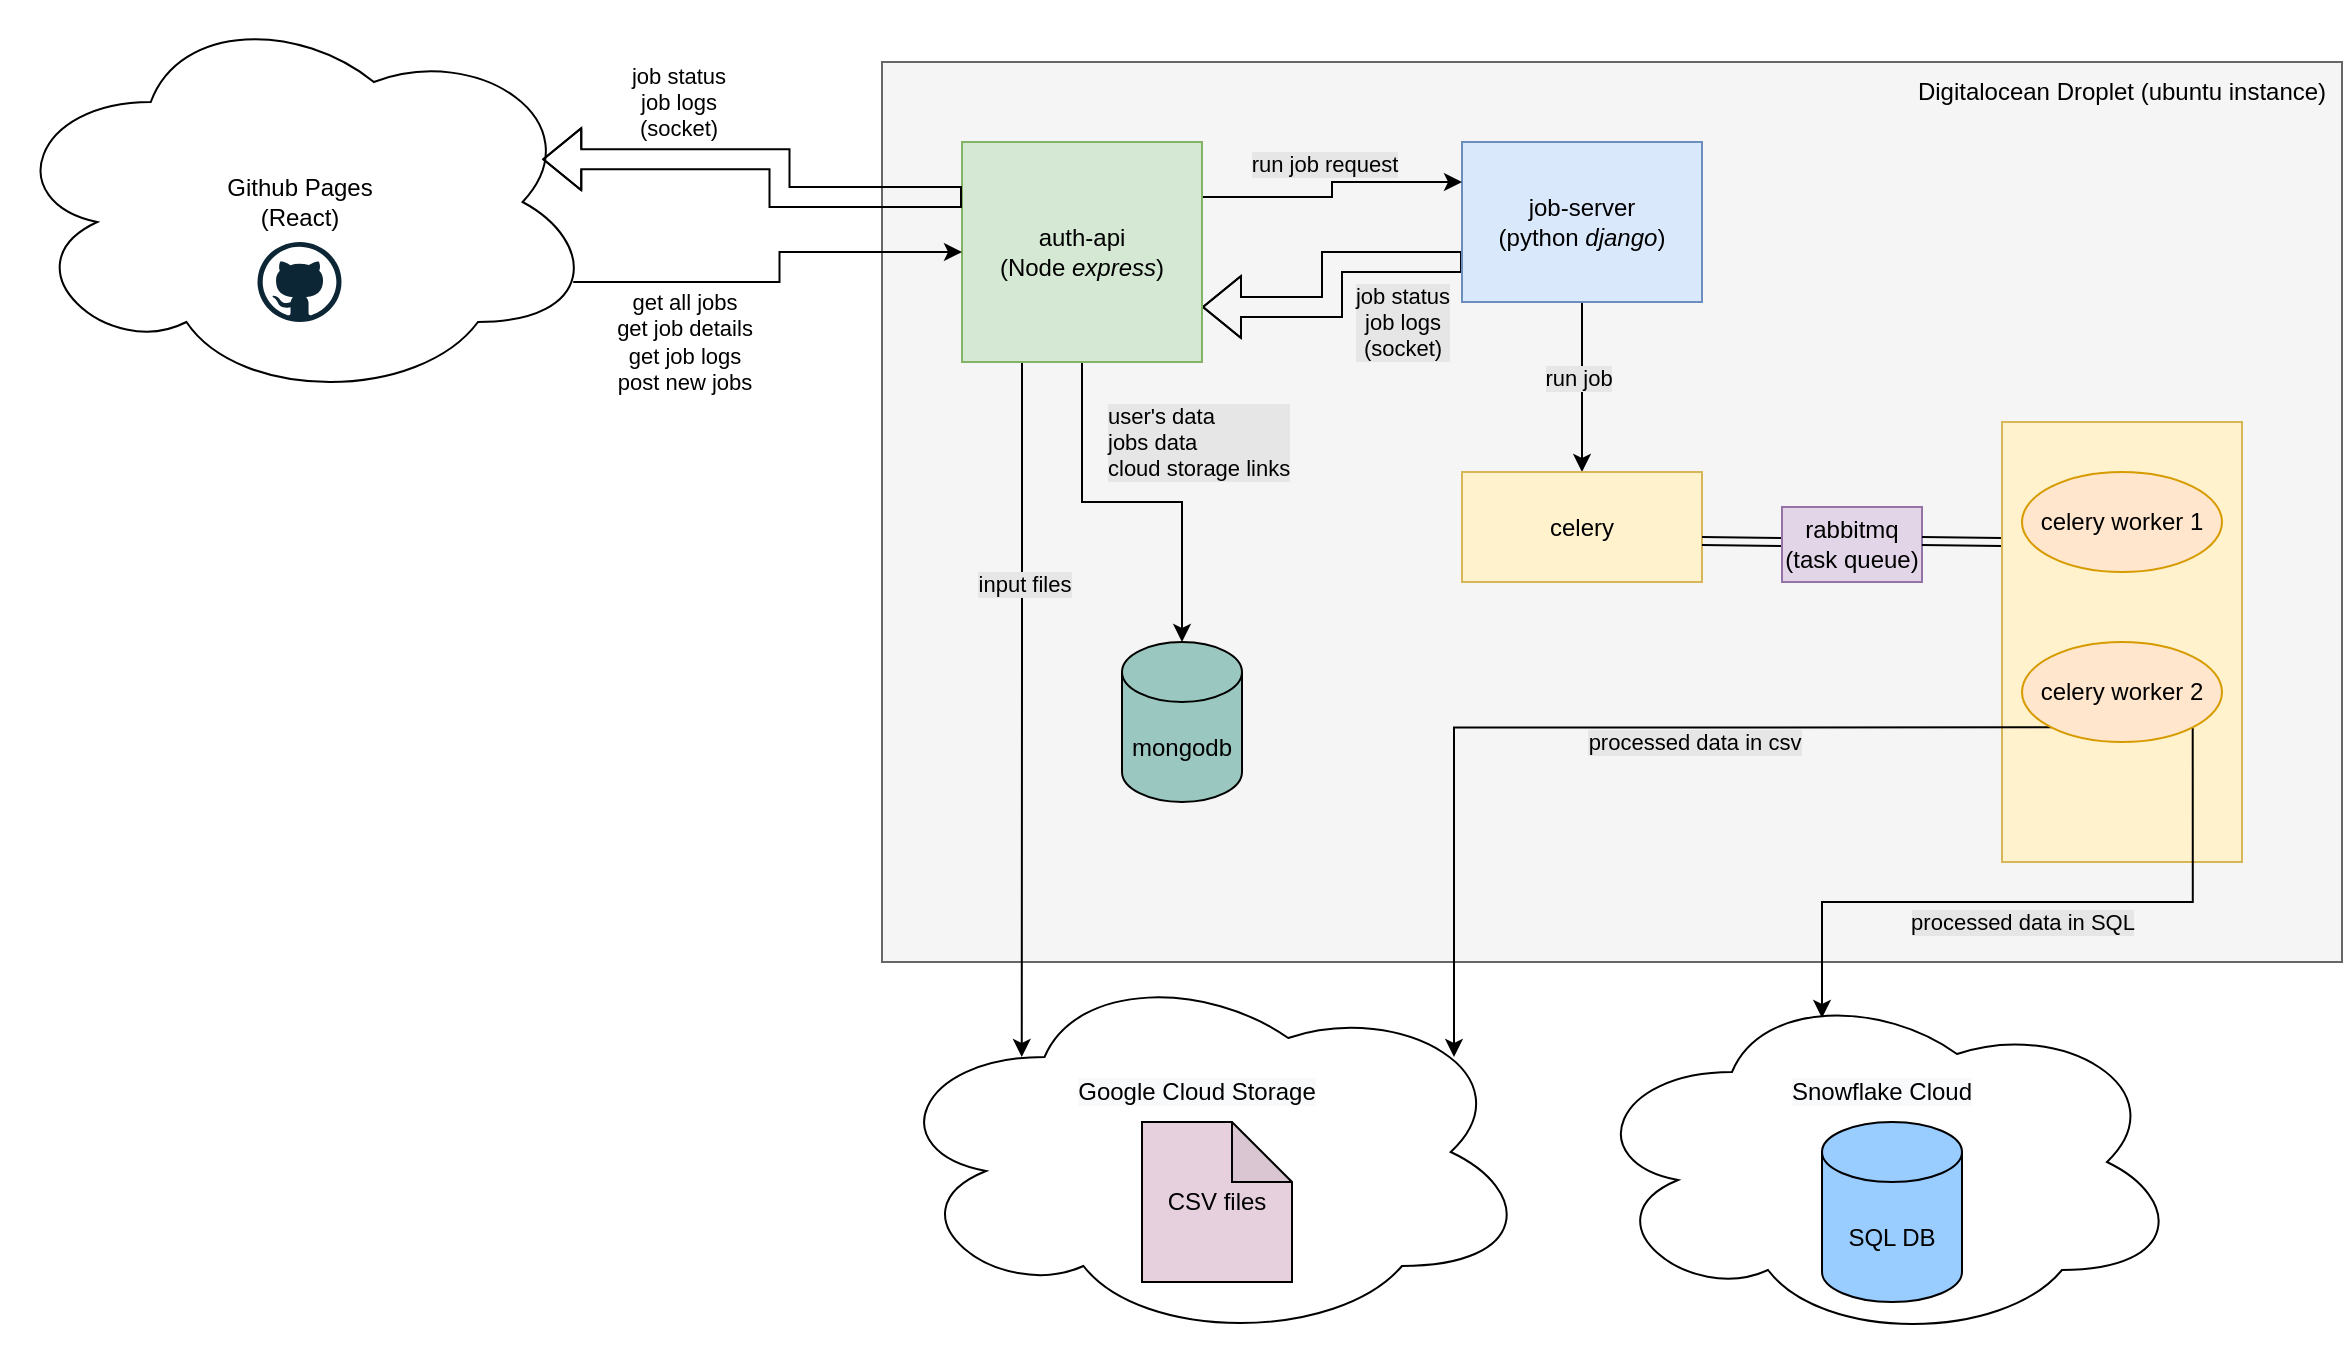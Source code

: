 <mxfile version="15.8.6" type="device"><diagram id="Zf_5vTIU2N5EF-3teEYj" name="Page-1"><mxGraphModel dx="2084" dy="773" grid="1" gridSize="10" guides="1" tooltips="1" connect="1" arrows="1" fold="1" page="1" pageScale="1" pageWidth="850" pageHeight="1100" math="0" shadow="0"><root><mxCell id="0"/><mxCell id="1" parent="0"/><mxCell id="5Nl2tnIfUuj2HdFByw_W-1" value="" style="rounded=0;whiteSpace=wrap;html=1;fillColor=#f5f5f5;strokeColor=#666666;fontColor=#333333;" parent="1" vertex="1"><mxGeometry x="110" y="250" width="730" height="450" as="geometry"/></mxCell><mxCell id="5Nl2tnIfUuj2HdFByw_W-3" value="Digitalocean Droplet (ubuntu instance)" style="text;html=1;strokeColor=none;fillColor=none;align=center;verticalAlign=middle;whiteSpace=wrap;rounded=0;" parent="1" vertex="1"><mxGeometry x="620" y="250" width="220" height="30" as="geometry"/></mxCell><mxCell id="5Nl2tnIfUuj2HdFByw_W-51" style="edgeStyle=orthogonalEdgeStyle;rounded=0;orthogonalLoop=1;jettySize=auto;html=1;exitX=0;exitY=0.75;exitDx=0;exitDy=0;entryX=1;entryY=0.75;entryDx=0;entryDy=0;endArrow=classic;endFill=1;shape=flexArrow;" parent="1" source="5Nl2tnIfUuj2HdFByw_W-8" target="5Nl2tnIfUuj2HdFByw_W-9" edge="1"><mxGeometry relative="1" as="geometry"/></mxCell><mxCell id="5Nl2tnIfUuj2HdFByw_W-53" value="job status&lt;br&gt;job logs&lt;br&gt;(socket)" style="edgeLabel;html=1;align=center;verticalAlign=middle;resizable=0;points=[];rounded=0;labelBackgroundColor=#E6E6E6;" parent="5Nl2tnIfUuj2HdFByw_W-51" vertex="1" connectable="0"><mxGeometry x="0.141" y="1" relative="1" as="geometry"><mxPoint x="34" y="8" as="offset"/></mxGeometry></mxCell><mxCell id="5Nl2tnIfUuj2HdFByw_W-55" style="edgeStyle=orthogonalEdgeStyle;rounded=0;orthogonalLoop=1;jettySize=auto;html=1;exitX=0.5;exitY=1;exitDx=0;exitDy=0;endArrow=classic;endFill=1;" parent="1" source="5Nl2tnIfUuj2HdFByw_W-8" target="5Nl2tnIfUuj2HdFByw_W-13" edge="1"><mxGeometry relative="1" as="geometry"/></mxCell><mxCell id="5Nl2tnIfUuj2HdFByw_W-56" value="run job" style="edgeLabel;html=1;align=center;verticalAlign=middle;resizable=0;points=[];rounded=0;labelBackgroundColor=#E6E6E6;" parent="5Nl2tnIfUuj2HdFByw_W-55" vertex="1" connectable="0"><mxGeometry x="-0.099" y="-2" relative="1" as="geometry"><mxPoint y="-1" as="offset"/></mxGeometry></mxCell><mxCell id="5Nl2tnIfUuj2HdFByw_W-8" value="job-server&lt;br&gt;(python &lt;i&gt;django&lt;/i&gt;)" style="rounded=0;whiteSpace=wrap;html=1;fillColor=#dae8fc;strokeColor=#6c8ebf;" parent="1" vertex="1"><mxGeometry x="400" y="290" width="120" height="80" as="geometry"/></mxCell><mxCell id="5Nl2tnIfUuj2HdFByw_W-41" style="edgeStyle=orthogonalEdgeStyle;rounded=0;orthogonalLoop=1;jettySize=auto;html=1;exitX=0.5;exitY=1;exitDx=0;exitDy=0;endArrow=classic;endFill=1;" parent="1" source="5Nl2tnIfUuj2HdFByw_W-9" target="5Nl2tnIfUuj2HdFByw_W-10" edge="1"><mxGeometry relative="1" as="geometry"/></mxCell><mxCell id="5Nl2tnIfUuj2HdFByw_W-43" value="user's data&lt;br&gt;jobs data&lt;br&gt;cloud storage links" style="edgeLabel;align=left;verticalAlign=middle;resizable=0;points=[];rounded=0;html=1;labelBackgroundColor=#E6E6E6;" parent="5Nl2tnIfUuj2HdFByw_W-41" vertex="1" connectable="0"><mxGeometry x="-0.018" y="4" relative="1" as="geometry"><mxPoint x="-13" y="-26" as="offset"/></mxGeometry></mxCell><mxCell id="5Nl2tnIfUuj2HdFByw_W-42" style="edgeStyle=orthogonalEdgeStyle;rounded=0;orthogonalLoop=1;jettySize=auto;html=1;exitX=0.25;exitY=1;exitDx=0;exitDy=0;entryX=0.215;entryY=0.25;entryDx=0;entryDy=0;entryPerimeter=0;endArrow=classic;endFill=1;labelBackgroundColor=#E6E6E6;" parent="1" source="5Nl2tnIfUuj2HdFByw_W-9" target="5Nl2tnIfUuj2HdFByw_W-34" edge="1"><mxGeometry relative="1" as="geometry"/></mxCell><mxCell id="5Nl2tnIfUuj2HdFByw_W-44" value="input files" style="edgeLabel;html=1;align=center;verticalAlign=middle;resizable=0;points=[];rounded=0;labelBackgroundColor=#E6E6E6;" parent="5Nl2tnIfUuj2HdFByw_W-42" vertex="1" connectable="0"><mxGeometry x="-0.24" y="1" relative="1" as="geometry"><mxPoint y="-21" as="offset"/></mxGeometry></mxCell><mxCell id="5Nl2tnIfUuj2HdFByw_W-47" style="edgeStyle=orthogonalEdgeStyle;rounded=0;orthogonalLoop=1;jettySize=auto;html=1;exitX=1;exitY=0.25;exitDx=0;exitDy=0;entryX=0;entryY=0.25;entryDx=0;entryDy=0;endArrow=classic;endFill=1;" parent="1" source="5Nl2tnIfUuj2HdFByw_W-9" target="5Nl2tnIfUuj2HdFByw_W-8" edge="1"><mxGeometry relative="1" as="geometry"/></mxCell><mxCell id="5Nl2tnIfUuj2HdFByw_W-48" value="run job request" style="edgeLabel;html=1;align=center;verticalAlign=middle;resizable=0;points=[];rounded=0;labelBackgroundColor=#E6E6E6;" parent="5Nl2tnIfUuj2HdFByw_W-47" vertex="1" connectable="0"><mxGeometry x="-0.123" y="-1" relative="1" as="geometry"><mxPoint y="-18" as="offset"/></mxGeometry></mxCell><mxCell id="5Nl2tnIfUuj2HdFByw_W-9" value="auth-api&lt;br&gt;(Node &lt;i&gt;express&lt;/i&gt;)" style="rounded=0;whiteSpace=wrap;html=1;fillColor=#d5e8d4;strokeColor=#82b366;" parent="1" vertex="1"><mxGeometry x="150" y="290" width="120" height="110" as="geometry"/></mxCell><mxCell id="5Nl2tnIfUuj2HdFByw_W-10" value="mongodb" style="shape=cylinder3;whiteSpace=wrap;html=1;boundedLbl=1;backgroundOutline=1;size=15;rounded=0;fillColor=#9AC7BF;fontColor=default;strokeColor=default;" parent="1" vertex="1"><mxGeometry x="230" y="540" width="60" height="80" as="geometry"/></mxCell><mxCell id="5Nl2tnIfUuj2HdFByw_W-13" value="celery" style="rounded=0;whiteSpace=wrap;html=1;fillColor=#fff2cc;strokeColor=#d6b656;" parent="1" vertex="1"><mxGeometry x="400" y="455" width="120" height="55" as="geometry"/></mxCell><mxCell id="5Nl2tnIfUuj2HdFByw_W-17" value="" style="shape=link;html=1;rounded=0;" parent="1" edge="1"><mxGeometry width="100" relative="1" as="geometry"><mxPoint x="520" y="489.52" as="sourcePoint"/><mxPoint x="560" y="490" as="targetPoint"/></mxGeometry></mxCell><mxCell id="5Nl2tnIfUuj2HdFByw_W-18" value="rabbitmq&lt;br&gt;(task queue)" style="rounded=0;whiteSpace=wrap;html=1;fillColor=#e1d5e7;strokeColor=#9673a6;" parent="1" vertex="1"><mxGeometry x="560" y="472.5" width="70" height="37.5" as="geometry"/></mxCell><mxCell id="5Nl2tnIfUuj2HdFByw_W-23" value="" style="shape=link;html=1;rounded=0;" parent="1" edge="1"><mxGeometry width="100" relative="1" as="geometry"><mxPoint x="630" y="489.52" as="sourcePoint"/><mxPoint x="670" y="490" as="targetPoint"/></mxGeometry></mxCell><mxCell id="5Nl2tnIfUuj2HdFByw_W-25" value="" style="rounded=0;whiteSpace=wrap;html=1;fillColor=#fff2cc;strokeColor=#d6b656;" parent="1" vertex="1"><mxGeometry x="670" y="430" width="120" height="220" as="geometry"/></mxCell><mxCell id="5Nl2tnIfUuj2HdFByw_W-28" value="celery worker 1" style="ellipse;whiteSpace=wrap;html=1;rounded=0;fillColor=#ffe6cc;strokeColor=#d79b00;" parent="1" vertex="1"><mxGeometry x="680" y="455" width="100" height="50" as="geometry"/></mxCell><mxCell id="5Nl2tnIfUuj2HdFByw_W-57" style="edgeStyle=orthogonalEdgeStyle;rounded=0;orthogonalLoop=1;jettySize=auto;html=1;exitX=1;exitY=1;exitDx=0;exitDy=0;entryX=0.4;entryY=0.1;entryDx=0;entryDy=0;entryPerimeter=0;endArrow=classic;endFill=1;" parent="1" source="5Nl2tnIfUuj2HdFByw_W-29" target="5Nl2tnIfUuj2HdFByw_W-35" edge="1"><mxGeometry relative="1" as="geometry"><Array as="points"><mxPoint x="765" y="670"/><mxPoint x="580" y="670"/></Array></mxGeometry></mxCell><mxCell id="5Nl2tnIfUuj2HdFByw_W-59" value="processed data in SQL" style="edgeLabel;html=1;align=center;verticalAlign=middle;resizable=0;points=[];rounded=0;labelBackgroundColor=#E6E6E6;" parent="5Nl2tnIfUuj2HdFByw_W-57" vertex="1" connectable="0"><mxGeometry x="0.014" y="2" relative="1" as="geometry"><mxPoint x="-5" y="8" as="offset"/></mxGeometry></mxCell><mxCell id="5Nl2tnIfUuj2HdFByw_W-58" style="edgeStyle=orthogonalEdgeStyle;rounded=0;orthogonalLoop=1;jettySize=auto;html=1;exitX=0;exitY=1;exitDx=0;exitDy=0;entryX=0.88;entryY=0.25;entryDx=0;entryDy=0;entryPerimeter=0;endArrow=classic;endFill=1;" parent="1" source="5Nl2tnIfUuj2HdFByw_W-29" target="5Nl2tnIfUuj2HdFByw_W-34" edge="1"><mxGeometry relative="1" as="geometry"/></mxCell><mxCell id="5Nl2tnIfUuj2HdFByw_W-61" value="processed data in csv" style="edgeLabel;html=1;align=center;verticalAlign=middle;resizable=0;points=[];rounded=0;labelBackgroundColor=#E6E6E6;" parent="5Nl2tnIfUuj2HdFByw_W-58" vertex="1" connectable="0"><mxGeometry x="0.108" y="-3" relative="1" as="geometry"><mxPoint x="78" y="10" as="offset"/></mxGeometry></mxCell><mxCell id="5Nl2tnIfUuj2HdFByw_W-29" value="celery worker 2" style="ellipse;whiteSpace=wrap;html=1;rounded=0;fillColor=#ffe6cc;strokeColor=#d79b00;" parent="1" vertex="1"><mxGeometry x="680" y="540" width="100" height="50" as="geometry"/></mxCell><mxCell id="5Nl2tnIfUuj2HdFByw_W-34" value="" style="ellipse;shape=cloud;whiteSpace=wrap;html=1;rounded=0;" parent="1" vertex="1"><mxGeometry x="110" y="700" width="325" height="190" as="geometry"/></mxCell><mxCell id="5Nl2tnIfUuj2HdFByw_W-35" value="" style="ellipse;shape=cloud;whiteSpace=wrap;html=1;rounded=0;" parent="1" vertex="1"><mxGeometry x="460" y="710" width="300" height="180" as="geometry"/></mxCell><mxCell id="5Nl2tnIfUuj2HdFByw_W-36" value="SQL DB" style="shape=cylinder3;whiteSpace=wrap;html=1;boundedLbl=1;backgroundOutline=1;size=15;rounded=0;fillColor=#99CCFF;" parent="1" vertex="1"><mxGeometry x="580" y="780" width="70" height="90" as="geometry"/></mxCell><mxCell id="5Nl2tnIfUuj2HdFByw_W-37" value="&lt;span style=&quot;color: rgb(0 , 0 , 0) ; font-family: &amp;#34;helvetica&amp;#34; ; font-size: 12px ; font-style: normal ; font-weight: 400 ; letter-spacing: normal ; text-align: center ; text-indent: 0px ; text-transform: none ; word-spacing: 0px ; background-color: rgb(248 , 249 , 250) ; display: inline ; float: none&quot;&gt;Snowflake Cloud&lt;/span&gt;" style="text;html=1;strokeColor=none;fillColor=none;align=center;verticalAlign=middle;whiteSpace=wrap;rounded=0;" parent="1" vertex="1"><mxGeometry x="520" y="750" width="180" height="30" as="geometry"/></mxCell><mxCell id="5Nl2tnIfUuj2HdFByw_W-38" value="&lt;meta charset=&quot;utf-8&quot;&gt;&lt;span style=&quot;color: rgb(0, 0, 0); font-family: helvetica; font-size: 12px; font-style: normal; font-weight: 400; letter-spacing: normal; text-align: center; text-indent: 0px; text-transform: none; word-spacing: 0px; background-color: rgb(248, 249, 250); display: inline; float: none;&quot;&gt;Google Cloud Storage&lt;/span&gt;" style="text;html=1;strokeColor=none;fillColor=none;align=center;verticalAlign=middle;whiteSpace=wrap;rounded=0;" parent="1" vertex="1"><mxGeometry x="190" y="750" width="155" height="30" as="geometry"/></mxCell><mxCell id="5Nl2tnIfUuj2HdFByw_W-39" value="CSV files" style="shape=note;whiteSpace=wrap;html=1;backgroundOutline=1;darkOpacity=0.05;rounded=0;fillColor=#E6D0DE;" parent="1" vertex="1"><mxGeometry x="240" y="780" width="75" height="80" as="geometry"/></mxCell><mxCell id="5Nl2tnIfUuj2HdFByw_W-70" style="edgeStyle=orthogonalEdgeStyle;rounded=0;orthogonalLoop=1;jettySize=auto;html=1;exitX=0.96;exitY=0.7;exitDx=0;exitDy=0;exitPerimeter=0;entryX=0;entryY=0.5;entryDx=0;entryDy=0;endArrow=classic;endFill=1;" parent="1" source="5Nl2tnIfUuj2HdFByw_W-62" target="5Nl2tnIfUuj2HdFByw_W-9" edge="1"><mxGeometry relative="1" as="geometry"/></mxCell><mxCell id="5Nl2tnIfUuj2HdFByw_W-71" value="get all jobs&lt;br&gt;get job details&lt;br&gt;get job logs&lt;br&gt;post new jobs" style="edgeLabel;html=1;align=center;verticalAlign=middle;resizable=0;points=[];rounded=0;" parent="5Nl2tnIfUuj2HdFByw_W-70" vertex="1" connectable="0"><mxGeometry x="-0.201" y="3" relative="1" as="geometry"><mxPoint x="-28" y="33" as="offset"/></mxGeometry></mxCell><mxCell id="5Nl2tnIfUuj2HdFByw_W-62" value="Github Pages&lt;br&gt;(React)" style="ellipse;shape=cloud;whiteSpace=wrap;html=1;rounded=0;" parent="1" vertex="1"><mxGeometry x="-330" y="220" width="297.5" height="200" as="geometry"/></mxCell><mxCell id="5Nl2tnIfUuj2HdFByw_W-66" value="" style="dashed=0;outlineConnect=0;html=1;align=center;labelPosition=center;verticalLabelPosition=bottom;verticalAlign=top;shape=mxgraph.weblogos.github;rounded=0;" parent="1" vertex="1"><mxGeometry x="-202.25" y="340" width="42" height="40" as="geometry"/></mxCell><mxCell id="5Nl2tnIfUuj2HdFByw_W-72" style="edgeStyle=orthogonalEdgeStyle;rounded=0;orthogonalLoop=1;jettySize=auto;html=1;exitX=0;exitY=0.25;exitDx=0;exitDy=0;entryX=0.908;entryY=0.393;entryDx=0;entryDy=0;endArrow=classic;endFill=1;shape=flexArrow;entryPerimeter=0;" parent="1" source="5Nl2tnIfUuj2HdFByw_W-9" target="5Nl2tnIfUuj2HdFByw_W-62" edge="1"><mxGeometry relative="1" as="geometry"><mxPoint x="110" y="308.57" as="sourcePoint"/><mxPoint x="-20" y="308.57" as="targetPoint"/></mxGeometry></mxCell><mxCell id="5Nl2tnIfUuj2HdFByw_W-73" value="job status&lt;br&gt;job logs&lt;br&gt;(socket)" style="edgeLabel;html=1;align=center;verticalAlign=middle;resizable=0;points=[];rounded=0;" parent="5Nl2tnIfUuj2HdFByw_W-72" vertex="1" connectable="0"><mxGeometry x="0.141" y="1" relative="1" as="geometry"><mxPoint x="-31" y="-30" as="offset"/></mxGeometry></mxCell></root></mxGraphModel></diagram></mxfile>